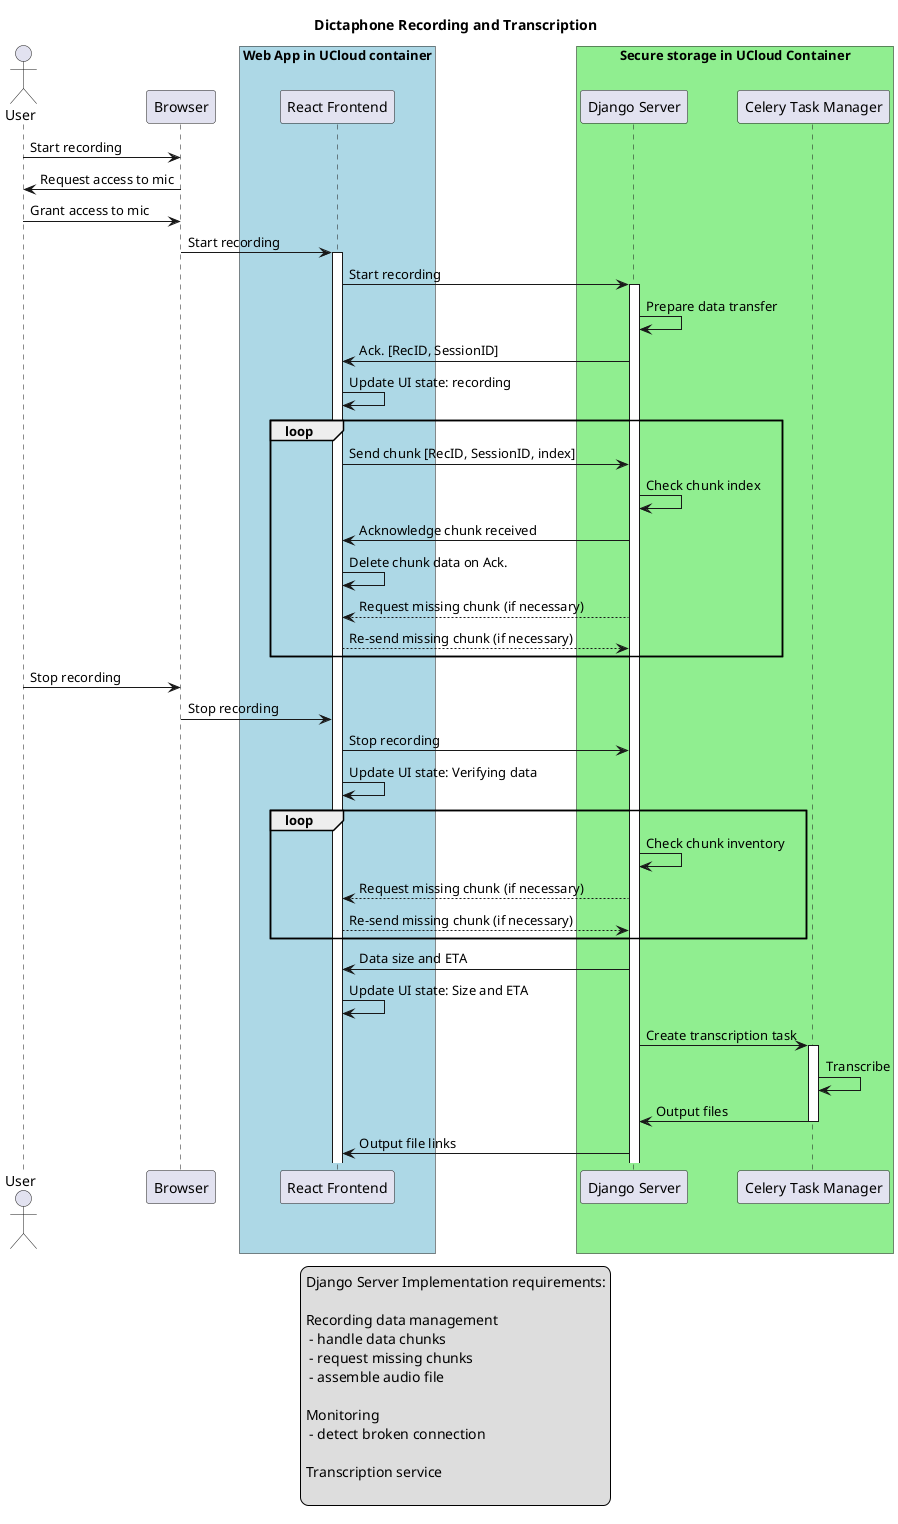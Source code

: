 @startuml
title Dictaphone Recording and Transcription
actor User as U
participant "Browser" as BR
box "Web App in UCloud container" #LightBlue
participant "React Frontend" as RF
end box
box "Secure storage in UCloud Container" #LightGreen
participant "Django Server" as DS
participant "Celery Task Manager" as C
end box


U -> BR: Start recording
BR -> U: Request access to mic
U -> BR: Grant access to mic
BR -> RF: Start recording
activate RF
RF -> DS: Start recording
activate DS
DS -> DS: Prepare data transfer
DS -> RF: Ack. [RecID, SessionID]
RF -> RF: Update UI state: recording
loop
    RF -> DS: Send chunk [RecID, SessionID, index]
    DS -> DS: Check chunk index
    DS -> RF: Acknowledge chunk received
    RF -> RF: Delete chunk data on Ack.
    DS --> RF: Request missing chunk (if necessary)
    RF --> DS: Re-send missing chunk (if necessary)
end
U -> BR: Stop recording
BR -> RF: Stop recording
RF -> DS: Stop recording
RF -> RF: Update UI state: Verifying data
loop
DS -> DS: Check chunk inventory
DS --> RF: Request missing chunk (if necessary)
RF --> DS: Re-send missing chunk (if necessary)
end
DS -> RF: Data size and ETA
RF -> RF: Update UI state: Size and ETA
DS -> C: Create transcription task
activate C
C -> C: Transcribe
C -> DS: Output files
deactivate C
DS -> RF: Output file links

legend bottom
Django Server Implementation requirements:

Recording data management
 - handle data chunks
 - request missing chunks
 - assemble audio file

Monitoring
 - detect broken connection

Transcription service

endlegend


@enduml